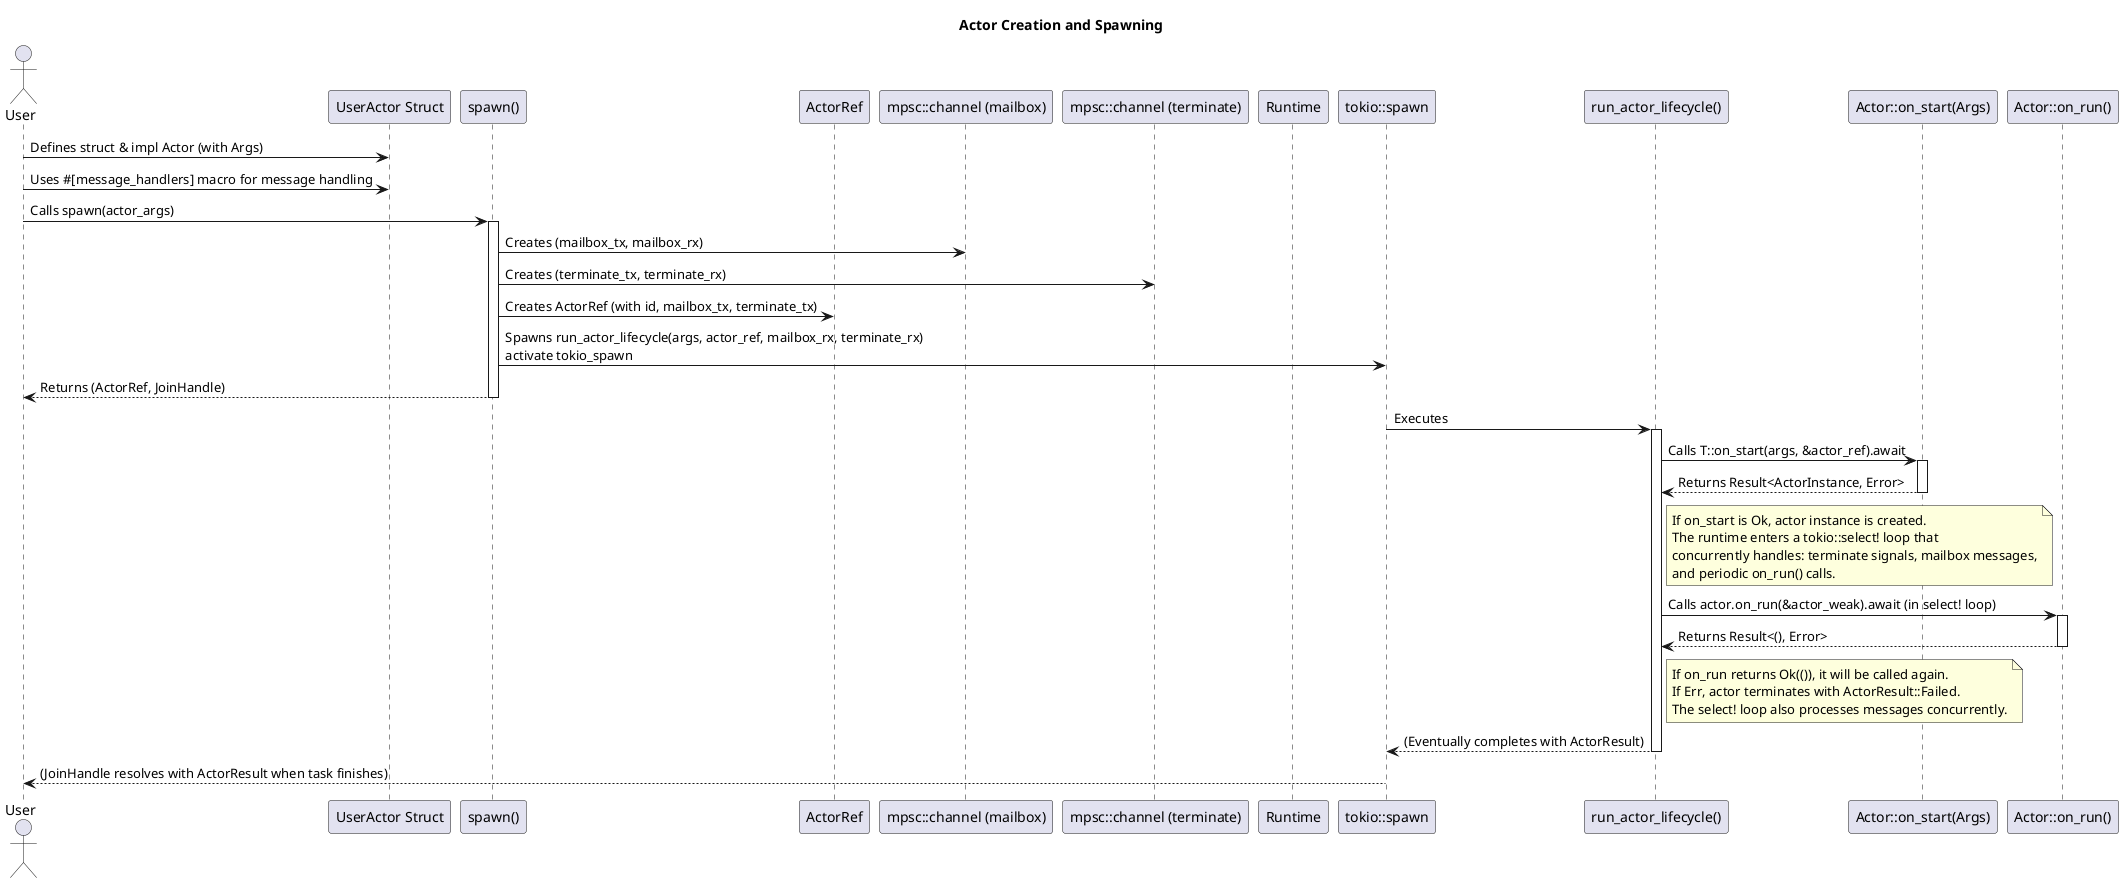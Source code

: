 @startuml Actor Creation and Spawning
title Actor Creation and Spawning

actor User
participant "UserActor Struct" as UserActor
participant "spawn()" as spawn_func
participant "ActorRef" as ActorRef_type
participant "mpsc::channel (mailbox)" as MailboxChannel
participant "mpsc::channel (terminate)" as TerminateChannel
participant "Runtime" as Runtime_type
participant "tokio::spawn" as tokio_spawn
participant "run_actor_lifecycle()" as run_lifecycle
participant "Actor::on_start(Args)" as on_start_method
participant "Actor::on_run()" as on_run_method

User -> UserActor: Defines struct & impl Actor (with Args)
User -> UserActor: Uses #[message_handlers] macro for message handling
User -> spawn_func: Calls spawn(actor_args)
activate spawn_func

spawn_func -> MailboxChannel: Creates (mailbox_tx, mailbox_rx)
spawn_func -> TerminateChannel: Creates (terminate_tx, terminate_rx)
spawn_func -> ActorRef_type: Creates ActorRef (with id, mailbox_tx, terminate_tx)
spawn_func -> tokio_spawn: Spawns run_actor_lifecycle(args, actor_ref, mailbox_rx, terminate_rx)\nactivate tokio_spawn
spawn_func --> User: Returns (ActorRef, JoinHandle)
deactivate spawn_func

tokio_spawn -> run_lifecycle: Executes
activate run_lifecycle
run_lifecycle -> on_start_method: Calls T::on_start(args, &actor_ref).await
activate on_start_method
on_start_method --> run_lifecycle: Returns Result<ActorInstance, Error>
deactivate on_start_method

note right of run_lifecycle
  If on_start is Ok, actor instance is created.
  The runtime enters a tokio::select! loop that
  concurrently handles: terminate signals, mailbox messages,
  and periodic on_run() calls.
end note
run_lifecycle -> on_run_method: Calls actor.on_run(&actor_weak).await (in select! loop)
activate on_run_method
on_run_method --> run_lifecycle: Returns Result<(), Error>
deactivate on_run_method
note right of run_lifecycle
  If on_run returns Ok(()), it will be called again.
  If Err, actor terminates with ActorResult::Failed.
  The select! loop also processes messages concurrently.
end note

run_lifecycle --> tokio_spawn: (Eventually completes with ActorResult)
deactivate run_lifecycle
tokio_spawn --> User: (JoinHandle resolves with ActorResult when task finishes)
deactivate tokio_spawn

@enduml